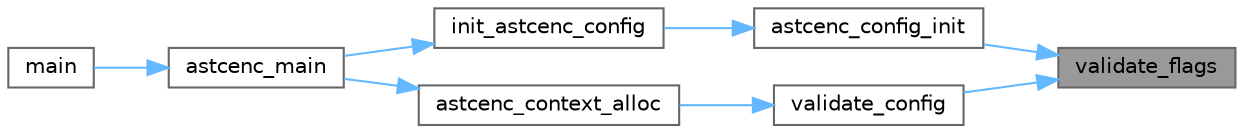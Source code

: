 digraph "validate_flags"
{
 // LATEX_PDF_SIZE
  bgcolor="transparent";
  edge [fontname=Helvetica,fontsize=10,labelfontname=Helvetica,labelfontsize=10];
  node [fontname=Helvetica,fontsize=10,shape=box,height=0.2,width=0.4];
  rankdir="RL";
  Node1 [id="Node000001",label="validate_flags",height=0.2,width=0.4,color="gray40", fillcolor="grey60", style="filled", fontcolor="black",tooltip="Validate flags."];
  Node1 -> Node2 [id="edge8_Node000001_Node000002",dir="back",color="steelblue1",style="solid",tooltip=" "];
  Node2 [id="Node000002",label="astcenc_config_init",height=0.2,width=0.4,color="grey40", fillcolor="white", style="filled",URL="$astcenc__entry_8cpp.html#a061172f7c266a9f5a3270e0b76a65433",tooltip=" "];
  Node2 -> Node3 [id="edge9_Node000002_Node000003",dir="back",color="steelblue1",style="solid",tooltip=" "];
  Node3 [id="Node000003",label="init_astcenc_config",height=0.2,width=0.4,color="grey40", fillcolor="white", style="filled",URL="$astcenccli__toplevel_8cpp.html#aaf7c065e8caf5efb3235ae521742312a",tooltip="Initialize the astcenc_config"];
  Node3 -> Node4 [id="edge10_Node000003_Node000004",dir="back",color="steelblue1",style="solid",tooltip=" "];
  Node4 [id="Node000004",label="astcenc_main",height=0.2,width=0.4,color="grey40", fillcolor="white", style="filled",URL="$astcenccli__toplevel_8cpp.html#a073d18880f24fd648661b01d2e20340e",tooltip="Application entry point."];
  Node4 -> Node5 [id="edge11_Node000004_Node000005",dir="back",color="steelblue1",style="solid",tooltip=" "];
  Node5 [id="Node000005",label="main",height=0.2,width=0.4,color="grey40", fillcolor="white", style="filled",URL="$astcenccli__entry_8cpp.html#a3c04138a5bfe5d72780bb7e82a18e627",tooltip=" "];
  Node1 -> Node6 [id="edge12_Node000001_Node000006",dir="back",color="steelblue1",style="solid",tooltip=" "];
  Node6 [id="Node000006",label="validate_config",height=0.2,width=0.4,color="grey40", fillcolor="white", style="filled",URL="$astcenc__entry_8cpp.html#a58d9fd22e35089649b73eed6af336aeb",tooltip=" "];
  Node6 -> Node7 [id="edge13_Node000006_Node000007",dir="back",color="steelblue1",style="solid",tooltip=" "];
  Node7 [id="Node000007",label="astcenc_context_alloc",height=0.2,width=0.4,color="grey40", fillcolor="white", style="filled",URL="$astcenc__entry_8cpp.html#a823234313a697f5b4cdbd2cd6caaef4a",tooltip="Allocate a new codec context based on a config."];
  Node7 -> Node4 [id="edge14_Node000007_Node000004",dir="back",color="steelblue1",style="solid",tooltip=" "];
}
